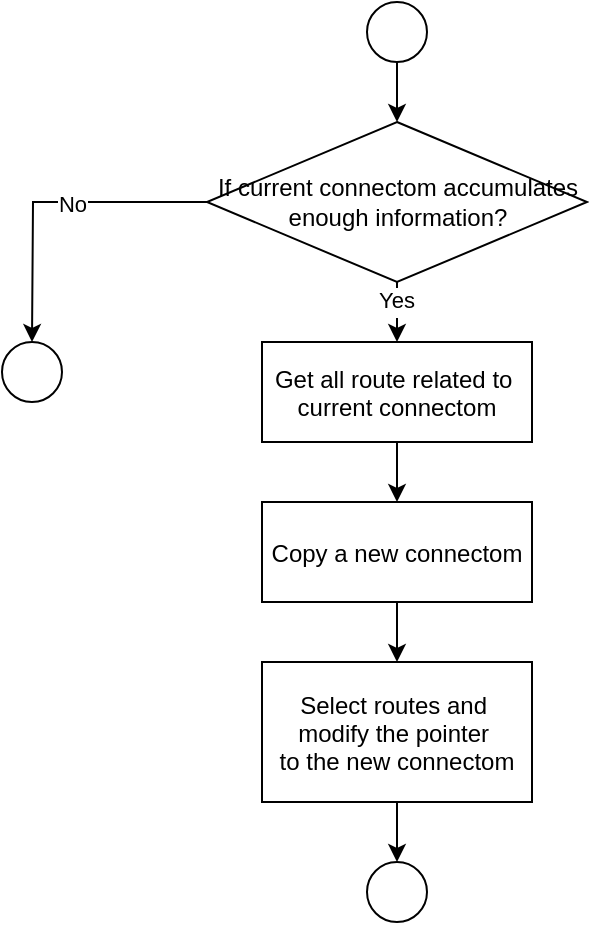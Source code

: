 <mxfile version="25.0.3">
  <diagram name="Page-1" id="GoE5Tglz589SEUrMWIel">
    <mxGraphModel dx="1393" dy="1444" grid="1" gridSize="10" guides="1" tooltips="1" connect="1" arrows="1" fold="1" page="1" pageScale="1" pageWidth="850" pageHeight="1100" math="0" shadow="0">
      <root>
        <mxCell id="0" />
        <mxCell id="1" parent="0" />
        <mxCell id="Cb37p6yF2RyoBj5KnBRC-1" value="" style="edgeStyle=orthogonalEdgeStyle;rounded=0;orthogonalLoop=1;jettySize=auto;html=1;" edge="1" parent="1" source="Cb37p6yF2RyoBj5KnBRC-2" target="Cb37p6yF2RyoBj5KnBRC-13">
          <mxGeometry relative="1" as="geometry" />
        </mxCell>
        <mxCell id="Cb37p6yF2RyoBj5KnBRC-2" value="Get all route related to &#xa;current connectom" style="" vertex="1" parent="1">
          <mxGeometry x="-55" y="-220" width="135" height="50" as="geometry" />
        </mxCell>
        <mxCell id="Cb37p6yF2RyoBj5KnBRC-28" value="" style="edgeStyle=orthogonalEdgeStyle;rounded=0;orthogonalLoop=1;jettySize=auto;html=1;" edge="1" parent="1" source="Cb37p6yF2RyoBj5KnBRC-4" target="Cb37p6yF2RyoBj5KnBRC-9">
          <mxGeometry relative="1" as="geometry" />
        </mxCell>
        <mxCell id="Cb37p6yF2RyoBj5KnBRC-4" value="Select routes and &#xa;modify the pointer &#xa;to the new connectom" style="" vertex="1" parent="1">
          <mxGeometry x="-55" y="-60" width="135" height="70" as="geometry" />
        </mxCell>
        <mxCell id="Cb37p6yF2RyoBj5KnBRC-7" value="" style="edgeStyle=orthogonalEdgeStyle;rounded=0;orthogonalLoop=1;jettySize=auto;html=1;" edge="1" parent="1" source="Cb37p6yF2RyoBj5KnBRC-8" target="Cb37p6yF2RyoBj5KnBRC-18">
          <mxGeometry relative="1" as="geometry" />
        </mxCell>
        <mxCell id="Cb37p6yF2RyoBj5KnBRC-8" value="" style="ellipse;whiteSpace=wrap;html=1;aspect=fixed;" vertex="1" parent="1">
          <mxGeometry x="-2.5" y="-390" width="30" height="30" as="geometry" />
        </mxCell>
        <mxCell id="Cb37p6yF2RyoBj5KnBRC-9" value="" style="ellipse;whiteSpace=wrap;html=1;aspect=fixed;" vertex="1" parent="1">
          <mxGeometry x="-2.5" y="40" width="30" height="30" as="geometry" />
        </mxCell>
        <mxCell id="Cb37p6yF2RyoBj5KnBRC-12" value="" style="edgeStyle=orthogonalEdgeStyle;rounded=0;orthogonalLoop=1;jettySize=auto;html=1;" edge="1" parent="1" source="Cb37p6yF2RyoBj5KnBRC-13" target="Cb37p6yF2RyoBj5KnBRC-4">
          <mxGeometry relative="1" as="geometry" />
        </mxCell>
        <mxCell id="Cb37p6yF2RyoBj5KnBRC-13" value="Copy a new connectom" style="" vertex="1" parent="1">
          <mxGeometry x="-55" y="-140" width="135" height="50" as="geometry" />
        </mxCell>
        <mxCell id="Cb37p6yF2RyoBj5KnBRC-16" value="" style="edgeStyle=orthogonalEdgeStyle;rounded=0;orthogonalLoop=1;jettySize=auto;html=1;" edge="1" parent="1" source="Cb37p6yF2RyoBj5KnBRC-18" target="Cb37p6yF2RyoBj5KnBRC-2">
          <mxGeometry relative="1" as="geometry" />
        </mxCell>
        <mxCell id="Cb37p6yF2RyoBj5KnBRC-17" value="No" style="edgeLabel;html=1;align=center;verticalAlign=middle;resizable=0;points=[];" vertex="1" connectable="0" parent="Cb37p6yF2RyoBj5KnBRC-16">
          <mxGeometry x="0.216" y="1" relative="1" as="geometry">
            <mxPoint as="offset" />
          </mxGeometry>
        </mxCell>
        <mxCell id="Cb37p6yF2RyoBj5KnBRC-26" value="Yes" style="edgeLabel;html=1;align=center;verticalAlign=middle;resizable=0;points=[];" vertex="1" connectable="0" parent="Cb37p6yF2RyoBj5KnBRC-16">
          <mxGeometry x="-0.667" y="-1" relative="1" as="geometry">
            <mxPoint as="offset" />
          </mxGeometry>
        </mxCell>
        <mxCell id="Cb37p6yF2RyoBj5KnBRC-24" style="edgeStyle=orthogonalEdgeStyle;rounded=0;orthogonalLoop=1;jettySize=auto;html=1;exitX=0;exitY=0.5;exitDx=0;exitDy=0;entryX=0.5;entryY=0;entryDx=0;entryDy=0;" edge="1" parent="1" source="Cb37p6yF2RyoBj5KnBRC-18">
          <mxGeometry relative="1" as="geometry">
            <mxPoint x="-170" y="-220" as="targetPoint" />
          </mxGeometry>
        </mxCell>
        <mxCell id="Cb37p6yF2RyoBj5KnBRC-25" value="No" style="edgeLabel;html=1;align=center;verticalAlign=middle;resizable=0;points=[];" vertex="1" connectable="0" parent="Cb37p6yF2RyoBj5KnBRC-24">
          <mxGeometry x="-0.136" y="1" relative="1" as="geometry">
            <mxPoint as="offset" />
          </mxGeometry>
        </mxCell>
        <mxCell id="Cb37p6yF2RyoBj5KnBRC-18" value="If current connectom accumulates enough information?" style="rhombus;whiteSpace=wrap;html=1;" vertex="1" parent="1">
          <mxGeometry x="-82.5" y="-330" width="190" height="80" as="geometry" />
        </mxCell>
        <mxCell id="Cb37p6yF2RyoBj5KnBRC-21" value="" style="ellipse;whiteSpace=wrap;html=1;aspect=fixed;" vertex="1" parent="1">
          <mxGeometry x="-185" y="-220" width="30" height="30" as="geometry" />
        </mxCell>
      </root>
    </mxGraphModel>
  </diagram>
</mxfile>
